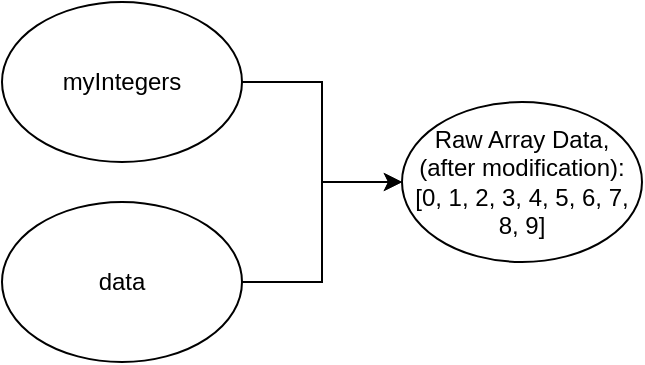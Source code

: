 <mxfile version="20.7.4" type="device"><diagram id="76kQDnu1RCXgYp_x2pVs" name="Page-1"><mxGraphModel dx="667" dy="390" grid="1" gridSize="10" guides="1" tooltips="1" connect="1" arrows="1" fold="1" page="1" pageScale="1" pageWidth="850" pageHeight="1100" math="0" shadow="0"><root><mxCell id="0"/><mxCell id="1" parent="0"/><mxCell id="Brd7t-HihcnVoECKc0dj-82" style="edgeStyle=orthogonalEdgeStyle;rounded=0;orthogonalLoop=1;jettySize=auto;html=1;exitX=1;exitY=0.5;exitDx=0;exitDy=0;" edge="1" parent="1" source="Brd7t-HihcnVoECKc0dj-1" target="Brd7t-HihcnVoECKc0dj-81"><mxGeometry relative="1" as="geometry"/></mxCell><mxCell id="Brd7t-HihcnVoECKc0dj-1" value="myIntegers" style="ellipse;whiteSpace=wrap;html=1;" vertex="1" parent="1"><mxGeometry x="120" y="280" width="120" height="80" as="geometry"/></mxCell><mxCell id="Brd7t-HihcnVoECKc0dj-83" style="edgeStyle=orthogonalEdgeStyle;rounded=0;orthogonalLoop=1;jettySize=auto;html=1;exitX=1;exitY=0.5;exitDx=0;exitDy=0;entryX=0;entryY=0.5;entryDx=0;entryDy=0;" edge="1" parent="1" source="Brd7t-HihcnVoECKc0dj-2" target="Brd7t-HihcnVoECKc0dj-81"><mxGeometry relative="1" as="geometry"/></mxCell><mxCell id="Brd7t-HihcnVoECKc0dj-2" value="data" style="ellipse;whiteSpace=wrap;html=1;" vertex="1" parent="1"><mxGeometry x="120" y="380" width="120" height="80" as="geometry"/></mxCell><mxCell id="Brd7t-HihcnVoECKc0dj-81" value="Raw Array Data, (after modification): [0, 1, 2, 3, 4, 5, 6, 7, 8, 9]" style="ellipse;whiteSpace=wrap;html=1;" vertex="1" parent="1"><mxGeometry x="320" y="330" width="120" height="80" as="geometry"/></mxCell></root></mxGraphModel></diagram></mxfile>